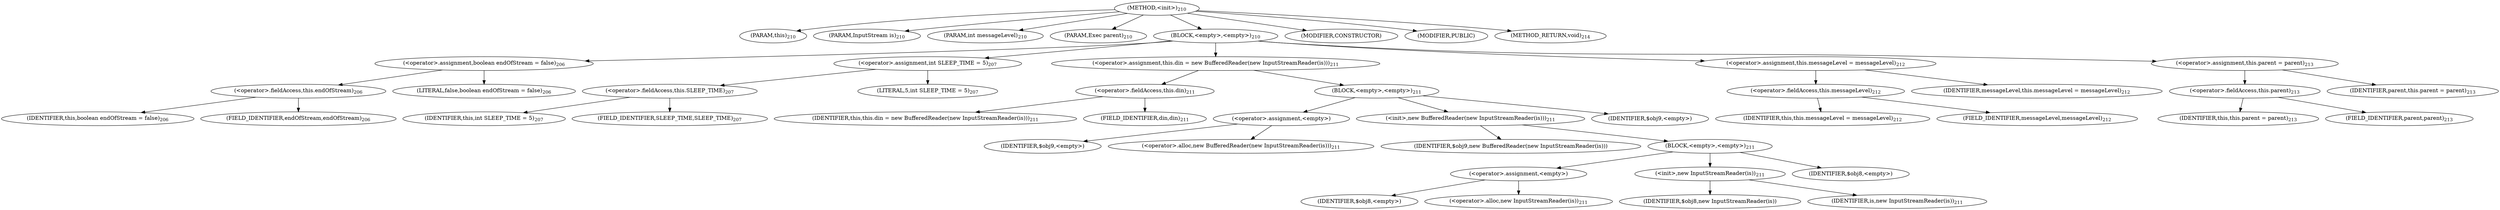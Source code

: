 digraph "&lt;init&gt;" {  
"545" [label = <(METHOD,&lt;init&gt;)<SUB>210</SUB>> ]
"29" [label = <(PARAM,this)<SUB>210</SUB>> ]
"546" [label = <(PARAM,InputStream is)<SUB>210</SUB>> ]
"547" [label = <(PARAM,int messageLevel)<SUB>210</SUB>> ]
"548" [label = <(PARAM,Exec parent)<SUB>210</SUB>> ]
"549" [label = <(BLOCK,&lt;empty&gt;,&lt;empty&gt;)<SUB>210</SUB>> ]
"550" [label = <(&lt;operator&gt;.assignment,boolean endOfStream = false)<SUB>206</SUB>> ]
"551" [label = <(&lt;operator&gt;.fieldAccess,this.endOfStream)<SUB>206</SUB>> ]
"552" [label = <(IDENTIFIER,this,boolean endOfStream = false)<SUB>206</SUB>> ]
"553" [label = <(FIELD_IDENTIFIER,endOfStream,endOfStream)<SUB>206</SUB>> ]
"554" [label = <(LITERAL,false,boolean endOfStream = false)<SUB>206</SUB>> ]
"555" [label = <(&lt;operator&gt;.assignment,int SLEEP_TIME = 5)<SUB>207</SUB>> ]
"556" [label = <(&lt;operator&gt;.fieldAccess,this.SLEEP_TIME)<SUB>207</SUB>> ]
"557" [label = <(IDENTIFIER,this,int SLEEP_TIME = 5)<SUB>207</SUB>> ]
"558" [label = <(FIELD_IDENTIFIER,SLEEP_TIME,SLEEP_TIME)<SUB>207</SUB>> ]
"559" [label = <(LITERAL,5,int SLEEP_TIME = 5)<SUB>207</SUB>> ]
"560" [label = <(&lt;operator&gt;.assignment,this.din = new BufferedReader(new InputStreamReader(is)))<SUB>211</SUB>> ]
"561" [label = <(&lt;operator&gt;.fieldAccess,this.din)<SUB>211</SUB>> ]
"28" [label = <(IDENTIFIER,this,this.din = new BufferedReader(new InputStreamReader(is)))<SUB>211</SUB>> ]
"562" [label = <(FIELD_IDENTIFIER,din,din)<SUB>211</SUB>> ]
"563" [label = <(BLOCK,&lt;empty&gt;,&lt;empty&gt;)<SUB>211</SUB>> ]
"564" [label = <(&lt;operator&gt;.assignment,&lt;empty&gt;)> ]
"565" [label = <(IDENTIFIER,$obj9,&lt;empty&gt;)> ]
"566" [label = <(&lt;operator&gt;.alloc,new BufferedReader(new InputStreamReader(is)))<SUB>211</SUB>> ]
"567" [label = <(&lt;init&gt;,new BufferedReader(new InputStreamReader(is)))<SUB>211</SUB>> ]
"568" [label = <(IDENTIFIER,$obj9,new BufferedReader(new InputStreamReader(is)))> ]
"569" [label = <(BLOCK,&lt;empty&gt;,&lt;empty&gt;)<SUB>211</SUB>> ]
"570" [label = <(&lt;operator&gt;.assignment,&lt;empty&gt;)> ]
"571" [label = <(IDENTIFIER,$obj8,&lt;empty&gt;)> ]
"572" [label = <(&lt;operator&gt;.alloc,new InputStreamReader(is))<SUB>211</SUB>> ]
"573" [label = <(&lt;init&gt;,new InputStreamReader(is))<SUB>211</SUB>> ]
"574" [label = <(IDENTIFIER,$obj8,new InputStreamReader(is))> ]
"575" [label = <(IDENTIFIER,is,new InputStreamReader(is))<SUB>211</SUB>> ]
"576" [label = <(IDENTIFIER,$obj8,&lt;empty&gt;)> ]
"577" [label = <(IDENTIFIER,$obj9,&lt;empty&gt;)> ]
"578" [label = <(&lt;operator&gt;.assignment,this.messageLevel = messageLevel)<SUB>212</SUB>> ]
"579" [label = <(&lt;operator&gt;.fieldAccess,this.messageLevel)<SUB>212</SUB>> ]
"30" [label = <(IDENTIFIER,this,this.messageLevel = messageLevel)<SUB>212</SUB>> ]
"580" [label = <(FIELD_IDENTIFIER,messageLevel,messageLevel)<SUB>212</SUB>> ]
"581" [label = <(IDENTIFIER,messageLevel,this.messageLevel = messageLevel)<SUB>212</SUB>> ]
"582" [label = <(&lt;operator&gt;.assignment,this.parent = parent)<SUB>213</SUB>> ]
"583" [label = <(&lt;operator&gt;.fieldAccess,this.parent)<SUB>213</SUB>> ]
"31" [label = <(IDENTIFIER,this,this.parent = parent)<SUB>213</SUB>> ]
"584" [label = <(FIELD_IDENTIFIER,parent,parent)<SUB>213</SUB>> ]
"585" [label = <(IDENTIFIER,parent,this.parent = parent)<SUB>213</SUB>> ]
"586" [label = <(MODIFIER,CONSTRUCTOR)> ]
"587" [label = <(MODIFIER,PUBLIC)> ]
"588" [label = <(METHOD_RETURN,void)<SUB>214</SUB>> ]
  "545" -> "29" 
  "545" -> "546" 
  "545" -> "547" 
  "545" -> "548" 
  "545" -> "549" 
  "545" -> "586" 
  "545" -> "587" 
  "545" -> "588" 
  "549" -> "550" 
  "549" -> "555" 
  "549" -> "560" 
  "549" -> "578" 
  "549" -> "582" 
  "550" -> "551" 
  "550" -> "554" 
  "551" -> "552" 
  "551" -> "553" 
  "555" -> "556" 
  "555" -> "559" 
  "556" -> "557" 
  "556" -> "558" 
  "560" -> "561" 
  "560" -> "563" 
  "561" -> "28" 
  "561" -> "562" 
  "563" -> "564" 
  "563" -> "567" 
  "563" -> "577" 
  "564" -> "565" 
  "564" -> "566" 
  "567" -> "568" 
  "567" -> "569" 
  "569" -> "570" 
  "569" -> "573" 
  "569" -> "576" 
  "570" -> "571" 
  "570" -> "572" 
  "573" -> "574" 
  "573" -> "575" 
  "578" -> "579" 
  "578" -> "581" 
  "579" -> "30" 
  "579" -> "580" 
  "582" -> "583" 
  "582" -> "585" 
  "583" -> "31" 
  "583" -> "584" 
}
